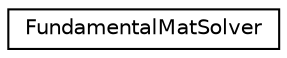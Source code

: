 digraph "Graphical Class Hierarchy"
{
  edge [fontname="Helvetica",fontsize="10",labelfontname="Helvetica",labelfontsize="10"];
  node [fontname="Helvetica",fontsize="10",shape=record];
  rankdir="LR";
  Node1 [label="FundamentalMatSolver",height=0.2,width=0.4,color="black", fillcolor="white", style="filled",URL="$classFundamentalMatSolver.html",tooltip="Class containing the template method of the proposed fundamental matrix iterative estimation algorith..."];
}
